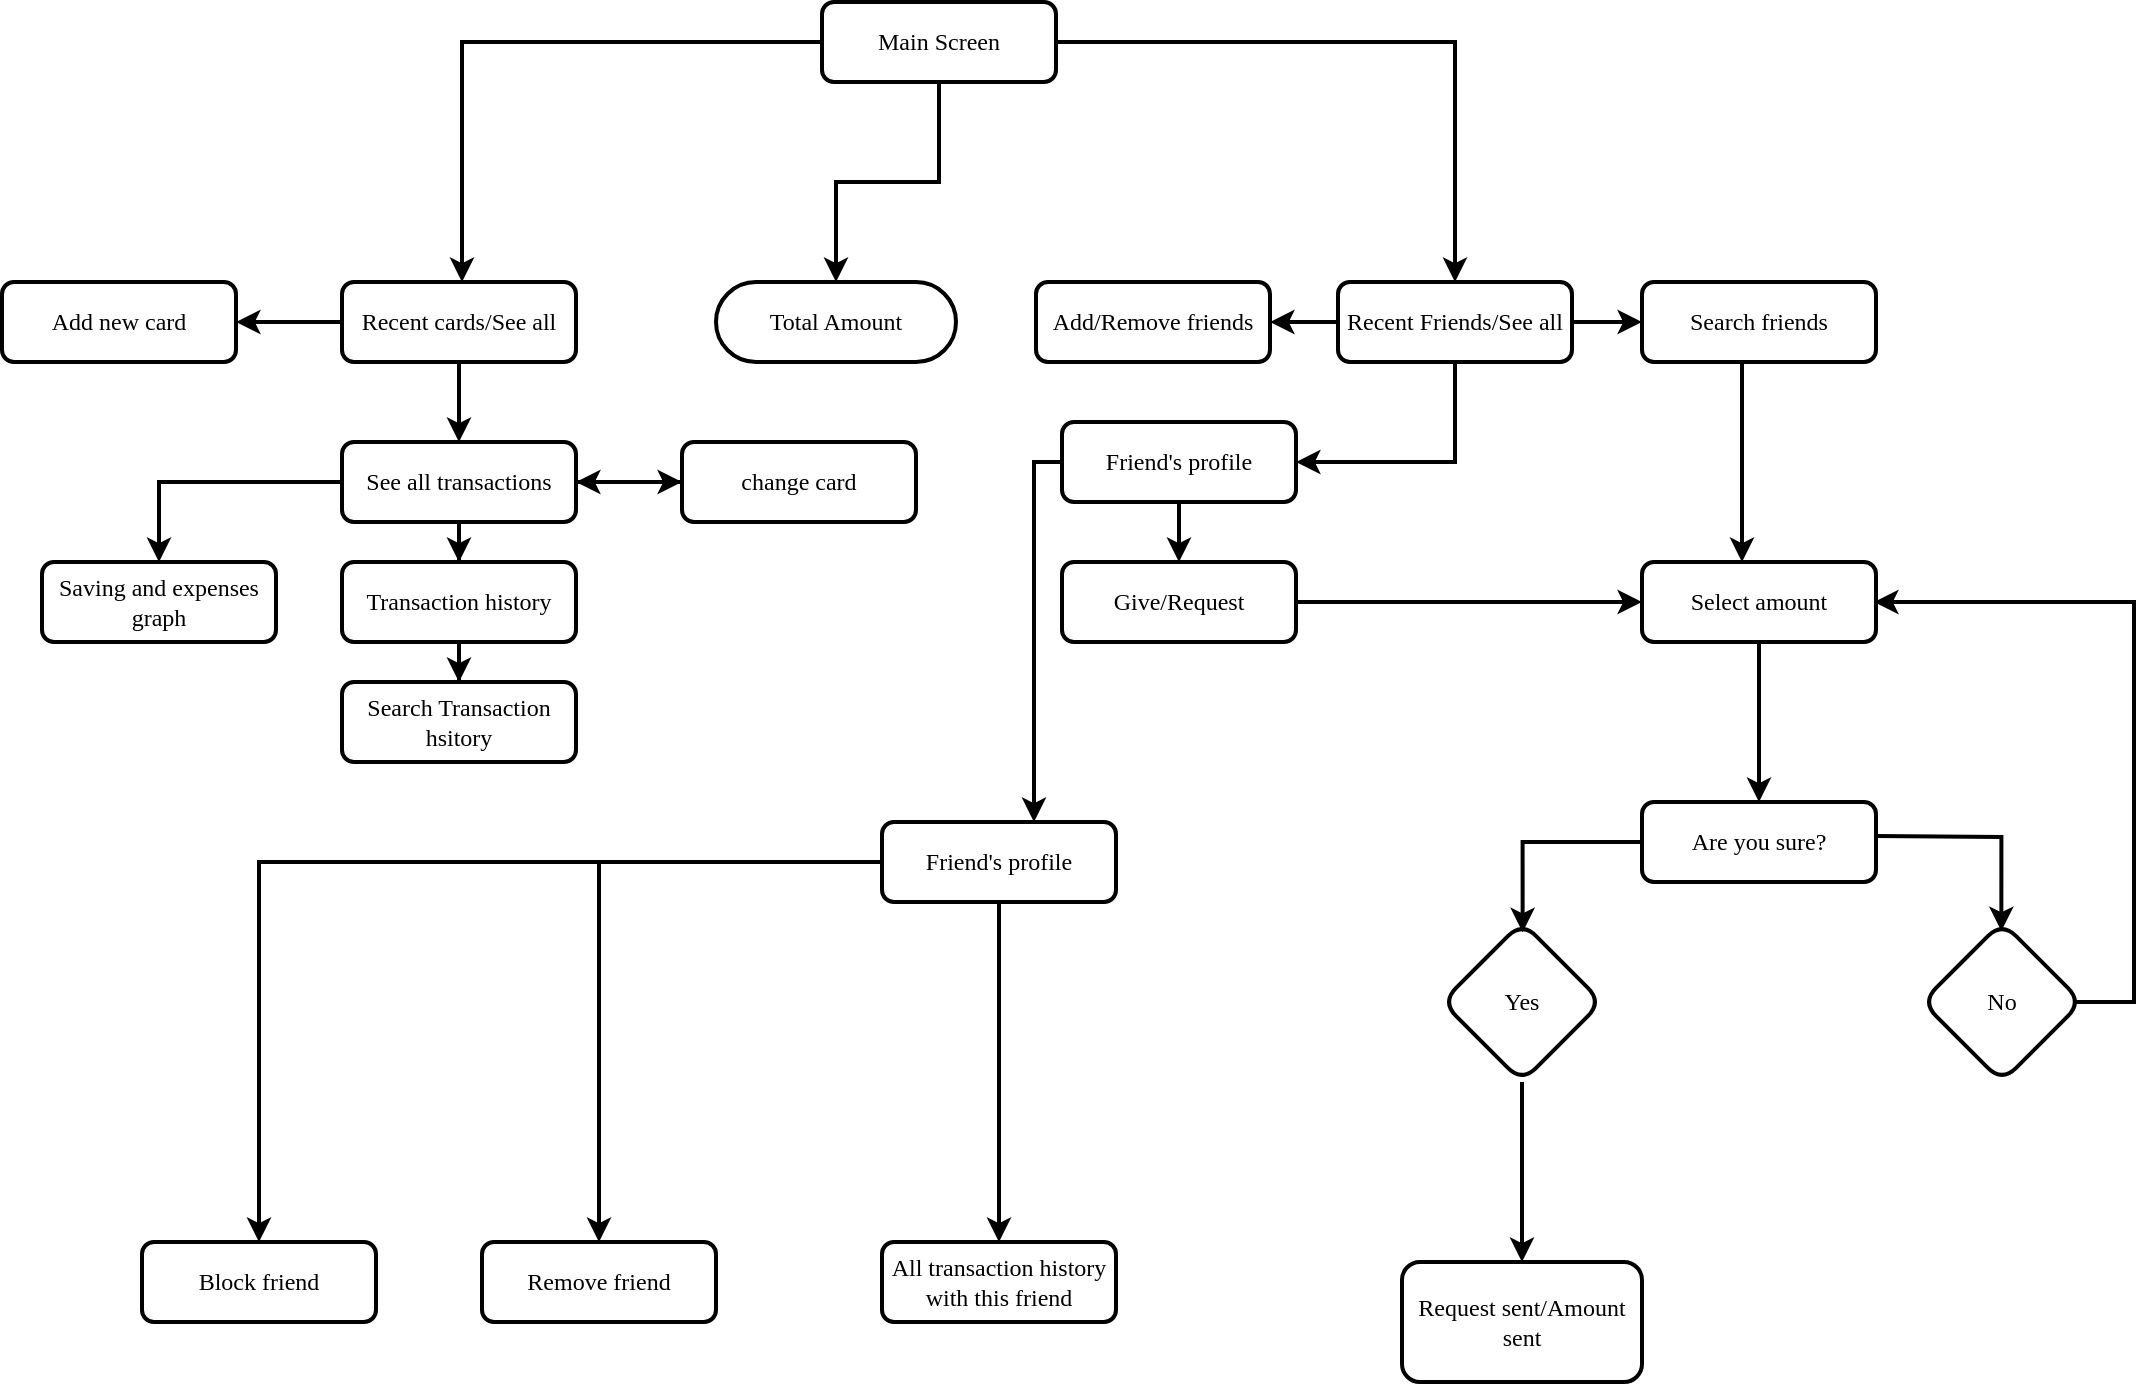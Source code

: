 <mxfile version="20.7.4" type="github">
  <diagram id="hKtsPK7-yvSs29hiWhlE" name="Page-1">
    <mxGraphModel dx="2049" dy="1973" grid="1" gridSize="10" guides="1" tooltips="1" connect="1" arrows="1" fold="1" page="1" pageScale="1" pageWidth="1169" pageHeight="827" math="0" shadow="0">
      <root>
        <mxCell id="0" />
        <mxCell id="1" parent="0" />
        <mxCell id="I_RN4L1O6mb_XSIuqVTv-85" value="" style="edgeStyle=orthogonalEdgeStyle;rounded=0;orthogonalLoop=1;jettySize=auto;html=1;fontFamily=Baloo;fontSource=https%3A%2F%2Ffonts.googleapis.com%2Fcss%3Ffamily%3DBaloo;fontStyle=0;labelBackgroundColor=none;fontColor=default;fillColor=none;strokeWidth=2;" edge="1" parent="1" source="I_RN4L1O6mb_XSIuqVTv-88" target="I_RN4L1O6mb_XSIuqVTv-91">
          <mxGeometry relative="1" as="geometry">
            <Array as="points">
              <mxPoint x="300" y="20" />
            </Array>
          </mxGeometry>
        </mxCell>
        <mxCell id="I_RN4L1O6mb_XSIuqVTv-86" value="" style="edgeStyle=orthogonalEdgeStyle;rounded=0;orthogonalLoop=1;jettySize=auto;html=1;fontFamily=Baloo;fontSource=https%3A%2F%2Ffonts.googleapis.com%2Fcss%3Ffamily%3DBaloo;fontStyle=0;labelBackgroundColor=none;fontColor=default;fillColor=none;strokeWidth=2;" edge="1" parent="1" source="I_RN4L1O6mb_XSIuqVTv-88" target="I_RN4L1O6mb_XSIuqVTv-95">
          <mxGeometry relative="1" as="geometry" />
        </mxCell>
        <mxCell id="I_RN4L1O6mb_XSIuqVTv-87" value="" style="edgeStyle=orthogonalEdgeStyle;rounded=0;orthogonalLoop=1;jettySize=auto;html=1;fontFamily=Baloo;fontSource=https%3A%2F%2Ffonts.googleapis.com%2Fcss%3Ffamily%3DBaloo;fontStyle=0;labelBackgroundColor=none;fontColor=default;fillColor=none;strokeWidth=2;" edge="1" parent="1" source="I_RN4L1O6mb_XSIuqVTv-88" target="I_RN4L1O6mb_XSIuqVTv-129">
          <mxGeometry relative="1" as="geometry" />
        </mxCell>
        <mxCell id="I_RN4L1O6mb_XSIuqVTv-88" value="Main Screen" style="rounded=1;whiteSpace=wrap;html=1;fontSize=12;glass=0;strokeWidth=2;shadow=0;fontFamily=Baloo;fontStyle=0;fontSource=https%3A%2F%2Ffonts.googleapis.com%2Fcss%3Ffamily%3DBaloo;labelBackgroundColor=none;fillColor=none;" vertex="1" parent="1">
          <mxGeometry x="480" width="117" height="40" as="geometry" />
        </mxCell>
        <mxCell id="I_RN4L1O6mb_XSIuqVTv-89" value="" style="edgeStyle=orthogonalEdgeStyle;rounded=0;orthogonalLoop=1;jettySize=auto;html=1;fontFamily=Baloo;fontSource=https%3A%2F%2Ffonts.googleapis.com%2Fcss%3Ffamily%3DBaloo;fontStyle=0;labelBackgroundColor=none;fontColor=default;fillColor=none;strokeWidth=2;" edge="1" parent="1" source="I_RN4L1O6mb_XSIuqVTv-91" target="I_RN4L1O6mb_XSIuqVTv-96">
          <mxGeometry relative="1" as="geometry">
            <Array as="points">
              <mxPoint x="140" y="160" />
            </Array>
          </mxGeometry>
        </mxCell>
        <mxCell id="I_RN4L1O6mb_XSIuqVTv-90" value="" style="edgeStyle=orthogonalEdgeStyle;rounded=0;orthogonalLoop=1;jettySize=auto;html=1;fontFamily=Baloo;fontSource=https%3A%2F%2Ffonts.googleapis.com%2Fcss%3Ffamily%3DBaloo;fontStyle=0;labelBackgroundColor=none;fontColor=default;fillColor=none;strokeWidth=2;" edge="1" parent="1" source="I_RN4L1O6mb_XSIuqVTv-91" target="I_RN4L1O6mb_XSIuqVTv-100">
          <mxGeometry relative="1" as="geometry" />
        </mxCell>
        <mxCell id="I_RN4L1O6mb_XSIuqVTv-91" value="Recent cards/See all" style="rounded=1;whiteSpace=wrap;html=1;fontSize=12;glass=0;strokeWidth=2;shadow=0;fontFamily=Baloo;fontStyle=0;fontSource=https%3A%2F%2Ffonts.googleapis.com%2Fcss%3Ffamily%3DBaloo;labelBackgroundColor=none;fillColor=none;" vertex="1" parent="1">
          <mxGeometry x="240" y="140" width="117" height="40" as="geometry" />
        </mxCell>
        <mxCell id="I_RN4L1O6mb_XSIuqVTv-92" value="" style="edgeStyle=orthogonalEdgeStyle;rounded=0;orthogonalLoop=1;jettySize=auto;html=1;fontFamily=Baloo;fontSource=https%3A%2F%2Ffonts.googleapis.com%2Fcss%3Ffamily%3DBaloo;fontStyle=0;labelBackgroundColor=none;fontColor=default;fillColor=none;strokeWidth=2;" edge="1" parent="1" source="I_RN4L1O6mb_XSIuqVTv-95" target="I_RN4L1O6mb_XSIuqVTv-107">
          <mxGeometry relative="1" as="geometry" />
        </mxCell>
        <mxCell id="I_RN4L1O6mb_XSIuqVTv-93" value="" style="edgeStyle=orthogonalEdgeStyle;rounded=0;orthogonalLoop=1;jettySize=auto;html=1;fontFamily=Baloo;fontSource=https%3A%2F%2Ffonts.googleapis.com%2Fcss%3Ffamily%3DBaloo;fontStyle=0;labelBackgroundColor=none;fontColor=default;fillColor=none;strokeWidth=2;" edge="1" parent="1" source="I_RN4L1O6mb_XSIuqVTv-95" target="I_RN4L1O6mb_XSIuqVTv-109">
          <mxGeometry relative="1" as="geometry" />
        </mxCell>
        <mxCell id="I_RN4L1O6mb_XSIuqVTv-94" value="" style="edgeStyle=orthogonalEdgeStyle;rounded=0;orthogonalLoop=1;jettySize=auto;html=1;fontFamily=Baloo;fontSource=https%3A%2F%2Ffonts.googleapis.com%2Fcss%3Ffamily%3DBaloo;fontStyle=0;labelBackgroundColor=none;fontColor=default;fillColor=none;strokeWidth=2;" edge="1" parent="1" source="I_RN4L1O6mb_XSIuqVTv-95" target="I_RN4L1O6mb_XSIuqVTv-114">
          <mxGeometry relative="1" as="geometry">
            <Array as="points">
              <mxPoint x="796" y="230" />
            </Array>
          </mxGeometry>
        </mxCell>
        <mxCell id="I_RN4L1O6mb_XSIuqVTv-95" value="Recent Friends/See all" style="rounded=1;whiteSpace=wrap;html=1;fontSize=12;glass=0;strokeWidth=2;shadow=0;fontFamily=Baloo;fontStyle=0;fontSource=https%3A%2F%2Ffonts.googleapis.com%2Fcss%3Ffamily%3DBaloo;labelBackgroundColor=none;fillColor=none;" vertex="1" parent="1">
          <mxGeometry x="738" y="140" width="117" height="40" as="geometry" />
        </mxCell>
        <mxCell id="I_RN4L1O6mb_XSIuqVTv-96" value="Add new card" style="rounded=1;whiteSpace=wrap;html=1;fontSize=12;glass=0;strokeWidth=2;shadow=0;fontFamily=Baloo;fontStyle=0;fontSource=https%3A%2F%2Ffonts.googleapis.com%2Fcss%3Ffamily%3DBaloo;labelBackgroundColor=none;fillColor=none;" vertex="1" parent="1">
          <mxGeometry x="70" y="140" width="117" height="40" as="geometry" />
        </mxCell>
        <mxCell id="I_RN4L1O6mb_XSIuqVTv-97" value="" style="edgeStyle=orthogonalEdgeStyle;rounded=0;orthogonalLoop=1;jettySize=auto;html=1;fontFamily=Baloo;fontSource=https%3A%2F%2Ffonts.googleapis.com%2Fcss%3Ffamily%3DBaloo;fontStyle=0;labelBackgroundColor=none;fontColor=default;fillColor=none;strokeWidth=2;" edge="1" parent="1" source="I_RN4L1O6mb_XSIuqVTv-100" target="I_RN4L1O6mb_XSIuqVTv-102">
          <mxGeometry relative="1" as="geometry" />
        </mxCell>
        <mxCell id="I_RN4L1O6mb_XSIuqVTv-98" value="" style="edgeStyle=orthogonalEdgeStyle;rounded=0;orthogonalLoop=1;jettySize=auto;html=1;fontFamily=Baloo;fontSource=https%3A%2F%2Ffonts.googleapis.com%2Fcss%3Ffamily%3DBaloo;fontStyle=0;labelBackgroundColor=none;fontColor=default;fillColor=none;strokeWidth=2;" edge="1" parent="1" source="I_RN4L1O6mb_XSIuqVTv-100" target="I_RN4L1O6mb_XSIuqVTv-103">
          <mxGeometry relative="1" as="geometry" />
        </mxCell>
        <mxCell id="I_RN4L1O6mb_XSIuqVTv-99" value="" style="edgeStyle=orthogonalEdgeStyle;rounded=0;orthogonalLoop=1;jettySize=auto;html=1;fontFamily=Baloo;exitX=1;exitY=0.5;exitDx=0;exitDy=0;fontSource=https%3A%2F%2Ffonts.googleapis.com%2Fcss%3Ffamily%3DBaloo;fontStyle=0;labelBackgroundColor=none;fontColor=default;fillColor=none;strokeWidth=2;" edge="1" parent="1" source="I_RN4L1O6mb_XSIuqVTv-100" target="I_RN4L1O6mb_XSIuqVTv-106">
          <mxGeometry relative="1" as="geometry">
            <mxPoint x="360" y="240" as="sourcePoint" />
          </mxGeometry>
        </mxCell>
        <mxCell id="I_RN4L1O6mb_XSIuqVTv-100" value="See all transactions" style="rounded=1;whiteSpace=wrap;html=1;fontSize=12;glass=0;strokeWidth=2;shadow=0;fontFamily=Baloo;fontStyle=0;fontSource=https%3A%2F%2Ffonts.googleapis.com%2Fcss%3Ffamily%3DBaloo;labelBackgroundColor=none;fillColor=none;" vertex="1" parent="1">
          <mxGeometry x="240" y="220" width="117" height="40" as="geometry" />
        </mxCell>
        <mxCell id="I_RN4L1O6mb_XSIuqVTv-101" value="" style="edgeStyle=orthogonalEdgeStyle;rounded=0;orthogonalLoop=1;jettySize=auto;html=1;fontFamily=Baloo;fontSource=https%3A%2F%2Ffonts.googleapis.com%2Fcss%3Ffamily%3DBaloo;fontStyle=0;labelBackgroundColor=none;fontColor=default;fillColor=none;strokeWidth=2;" edge="1" parent="1" source="I_RN4L1O6mb_XSIuqVTv-102" target="I_RN4L1O6mb_XSIuqVTv-104">
          <mxGeometry relative="1" as="geometry" />
        </mxCell>
        <mxCell id="I_RN4L1O6mb_XSIuqVTv-102" value="Transaction history" style="rounded=1;whiteSpace=wrap;html=1;fontSize=12;glass=0;strokeWidth=2;shadow=0;fontFamily=Baloo;fontStyle=0;fontSource=https%3A%2F%2Ffonts.googleapis.com%2Fcss%3Ffamily%3DBaloo;labelBackgroundColor=none;fillColor=none;" vertex="1" parent="1">
          <mxGeometry x="240" y="280" width="117" height="40" as="geometry" />
        </mxCell>
        <mxCell id="I_RN4L1O6mb_XSIuqVTv-103" value="Saving and expenses graph" style="rounded=1;whiteSpace=wrap;html=1;fontSize=12;glass=0;strokeWidth=2;shadow=0;fontFamily=Baloo;fontStyle=0;fontSource=https%3A%2F%2Ffonts.googleapis.com%2Fcss%3Ffamily%3DBaloo;labelBackgroundColor=none;fillColor=none;" vertex="1" parent="1">
          <mxGeometry x="90" y="280" width="117" height="40" as="geometry" />
        </mxCell>
        <mxCell id="I_RN4L1O6mb_XSIuqVTv-104" value="Search Transaction hsitory" style="rounded=1;whiteSpace=wrap;html=1;fontSize=12;glass=0;strokeWidth=2;shadow=0;fontFamily=Baloo;fontStyle=0;fontSource=https%3A%2F%2Ffonts.googleapis.com%2Fcss%3Ffamily%3DBaloo;labelBackgroundColor=none;fillColor=none;" vertex="1" parent="1">
          <mxGeometry x="240" y="340" width="117" height="40" as="geometry" />
        </mxCell>
        <mxCell id="I_RN4L1O6mb_XSIuqVTv-105" value="" style="edgeStyle=orthogonalEdgeStyle;rounded=0;orthogonalLoop=1;jettySize=auto;html=1;fontFamily=Baloo;fontSource=https%3A%2F%2Ffonts.googleapis.com%2Fcss%3Ffamily%3DBaloo;fontStyle=0;labelBackgroundColor=none;fontColor=default;fillColor=none;strokeWidth=2;" edge="1" parent="1" source="I_RN4L1O6mb_XSIuqVTv-106" target="I_RN4L1O6mb_XSIuqVTv-100">
          <mxGeometry relative="1" as="geometry" />
        </mxCell>
        <mxCell id="I_RN4L1O6mb_XSIuqVTv-106" value="change card" style="rounded=1;whiteSpace=wrap;html=1;fontSize=12;glass=0;strokeWidth=2;shadow=0;fontFamily=Baloo;fontStyle=0;fontSource=https%3A%2F%2Ffonts.googleapis.com%2Fcss%3Ffamily%3DBaloo;labelBackgroundColor=none;fillColor=none;" vertex="1" parent="1">
          <mxGeometry x="410" y="220" width="117" height="40" as="geometry" />
        </mxCell>
        <mxCell id="I_RN4L1O6mb_XSIuqVTv-107" value="Add/Remove friends" style="rounded=1;whiteSpace=wrap;html=1;fontSize=12;glass=0;strokeWidth=2;shadow=0;fontFamily=Baloo;fontStyle=0;fontSource=https%3A%2F%2Ffonts.googleapis.com%2Fcss%3Ffamily%3DBaloo;labelBackgroundColor=none;fillColor=none;" vertex="1" parent="1">
          <mxGeometry x="587" y="140" width="117" height="40" as="geometry" />
        </mxCell>
        <mxCell id="I_RN4L1O6mb_XSIuqVTv-108" value="" style="edgeStyle=orthogonalEdgeStyle;rounded=0;orthogonalLoop=1;jettySize=auto;html=1;fontFamily=Baloo;fontSource=https%3A%2F%2Ffonts.googleapis.com%2Fcss%3Ffamily%3DBaloo;fontStyle=0;labelBackgroundColor=none;fontColor=default;fillColor=none;strokeWidth=2;" edge="1" parent="1" source="I_RN4L1O6mb_XSIuqVTv-109" target="I_RN4L1O6mb_XSIuqVTv-111">
          <mxGeometry relative="1" as="geometry">
            <Array as="points">
              <mxPoint x="940" y="250" />
              <mxPoint x="940" y="250" />
            </Array>
          </mxGeometry>
        </mxCell>
        <mxCell id="I_RN4L1O6mb_XSIuqVTv-109" value="Search friends" style="rounded=1;whiteSpace=wrap;html=1;fontSize=12;glass=0;strokeWidth=2;shadow=0;fontFamily=Baloo;fontStyle=0;fontSource=https%3A%2F%2Ffonts.googleapis.com%2Fcss%3Ffamily%3DBaloo;labelBackgroundColor=none;fillColor=none;" vertex="1" parent="1">
          <mxGeometry x="890" y="140" width="117" height="40" as="geometry" />
        </mxCell>
        <mxCell id="I_RN4L1O6mb_XSIuqVTv-110" value="" style="edgeStyle=orthogonalEdgeStyle;rounded=0;orthogonalLoop=1;jettySize=auto;html=1;fontFamily=Baloo;fontSource=https%3A%2F%2Ffonts.googleapis.com%2Fcss%3Ffamily%3DBaloo;fontStyle=0;labelBackgroundColor=none;fontColor=default;fillColor=none;strokeWidth=2;" edge="1" parent="1" source="I_RN4L1O6mb_XSIuqVTv-111" target="I_RN4L1O6mb_XSIuqVTv-117">
          <mxGeometry relative="1" as="geometry" />
        </mxCell>
        <mxCell id="I_RN4L1O6mb_XSIuqVTv-111" value="Select amount" style="rounded=1;whiteSpace=wrap;html=1;fontSize=12;glass=0;strokeWidth=2;shadow=0;fontFamily=Baloo;fontStyle=0;fontSource=https%3A%2F%2Ffonts.googleapis.com%2Fcss%3Ffamily%3DBaloo;labelBackgroundColor=none;fillColor=none;" vertex="1" parent="1">
          <mxGeometry x="890" y="280" width="117" height="40" as="geometry" />
        </mxCell>
        <mxCell id="I_RN4L1O6mb_XSIuqVTv-112" value="" style="edgeStyle=orthogonalEdgeStyle;rounded=0;orthogonalLoop=1;jettySize=auto;html=1;fontFamily=Baloo;fontSource=https%3A%2F%2Ffonts.googleapis.com%2Fcss%3Ffamily%3DBaloo;fontStyle=0;labelBackgroundColor=none;fontColor=default;fillColor=none;strokeWidth=2;" edge="1" parent="1" source="I_RN4L1O6mb_XSIuqVTv-114" target="I_RN4L1O6mb_XSIuqVTv-126">
          <mxGeometry relative="1" as="geometry">
            <Array as="points">
              <mxPoint x="586" y="230" />
            </Array>
          </mxGeometry>
        </mxCell>
        <mxCell id="I_RN4L1O6mb_XSIuqVTv-113" value="" style="edgeStyle=orthogonalEdgeStyle;rounded=0;orthogonalLoop=1;jettySize=auto;html=1;strokeWidth=2;" edge="1" parent="1" source="I_RN4L1O6mb_XSIuqVTv-114" target="I_RN4L1O6mb_XSIuqVTv-128">
          <mxGeometry relative="1" as="geometry" />
        </mxCell>
        <mxCell id="I_RN4L1O6mb_XSIuqVTv-114" value="Friend&#39;s profile" style="rounded=1;whiteSpace=wrap;html=1;fontSize=12;glass=0;strokeWidth=2;shadow=0;fontFamily=Baloo;fontStyle=0;fontSource=https%3A%2F%2Ffonts.googleapis.com%2Fcss%3Ffamily%3DBaloo;labelBackgroundColor=none;fillColor=none;" vertex="1" parent="1">
          <mxGeometry x="600" y="210" width="117" height="40" as="geometry" />
        </mxCell>
        <mxCell id="I_RN4L1O6mb_XSIuqVTv-115" value="" style="edgeStyle=orthogonalEdgeStyle;rounded=0;orthogonalLoop=1;jettySize=auto;html=1;fontFamily=Baloo;entryX=0.504;entryY=0.064;entryDx=0;entryDy=0;entryPerimeter=0;fontSource=https%3A%2F%2Ffonts.googleapis.com%2Fcss%3Ffamily%3DBaloo;fontStyle=0;labelBackgroundColor=none;fontColor=default;fillColor=none;strokeWidth=2;" edge="1" parent="1" source="I_RN4L1O6mb_XSIuqVTv-117" target="I_RN4L1O6mb_XSIuqVTv-119">
          <mxGeometry relative="1" as="geometry" />
        </mxCell>
        <mxCell id="I_RN4L1O6mb_XSIuqVTv-116" value="" style="edgeStyle=orthogonalEdgeStyle;rounded=0;orthogonalLoop=1;jettySize=auto;html=1;fontFamily=Baloo;entryX=0.496;entryY=0.057;entryDx=0;entryDy=0;entryPerimeter=0;fontSource=https%3A%2F%2Ffonts.googleapis.com%2Fcss%3Ffamily%3DBaloo;fontStyle=0;labelBackgroundColor=none;fontColor=default;fillColor=none;strokeWidth=2;" edge="1" parent="1" target="I_RN4L1O6mb_XSIuqVTv-121">
          <mxGeometry relative="1" as="geometry">
            <mxPoint x="1007" y="417" as="sourcePoint" />
            <mxPoint x="1070" y="457" as="targetPoint" />
          </mxGeometry>
        </mxCell>
        <mxCell id="I_RN4L1O6mb_XSIuqVTv-117" value="Are you sure?" style="rounded=1;whiteSpace=wrap;html=1;fontSize=12;glass=0;strokeWidth=2;shadow=0;fontFamily=Baloo;fontStyle=0;fontSource=https%3A%2F%2Ffonts.googleapis.com%2Fcss%3Ffamily%3DBaloo;labelBackgroundColor=none;fillColor=none;" vertex="1" parent="1">
          <mxGeometry x="890" y="400" width="117" height="40" as="geometry" />
        </mxCell>
        <mxCell id="I_RN4L1O6mb_XSIuqVTv-118" value="" style="edgeStyle=orthogonalEdgeStyle;rounded=0;orthogonalLoop=1;jettySize=auto;html=1;fontFamily=Baloo;fontSource=https%3A%2F%2Ffonts.googleapis.com%2Fcss%3Ffamily%3DBaloo;fontStyle=0;labelBackgroundColor=none;fontColor=default;fillColor=none;strokeWidth=2;" edge="1" parent="1" source="I_RN4L1O6mb_XSIuqVTv-119" target="I_RN4L1O6mb_XSIuqVTv-122">
          <mxGeometry relative="1" as="geometry" />
        </mxCell>
        <mxCell id="I_RN4L1O6mb_XSIuqVTv-119" value="Yes" style="rhombus;whiteSpace=wrap;html=1;fontFamily=Baloo;rounded=1;glass=0;strokeWidth=2;shadow=0;fontStyle=0;fontSource=https%3A%2F%2Ffonts.googleapis.com%2Fcss%3Ffamily%3DBaloo;labelBackgroundColor=none;fillColor=none;" vertex="1" parent="1">
          <mxGeometry x="790" y="460" width="80" height="80" as="geometry" />
        </mxCell>
        <mxCell id="I_RN4L1O6mb_XSIuqVTv-120" style="edgeStyle=orthogonalEdgeStyle;rounded=0;orthogonalLoop=1;jettySize=auto;html=1;fontFamily=Baloo;fontSource=https%3A%2F%2Ffonts.googleapis.com%2Fcss%3Ffamily%3DBaloo;fontStyle=0;labelBackgroundColor=none;fontColor=default;fillColor=none;strokeWidth=2;" edge="1" parent="1">
          <mxGeometry relative="1" as="geometry">
            <mxPoint x="1106" y="500.0" as="sourcePoint" />
            <mxPoint x="1006" y="300" as="targetPoint" />
            <Array as="points">
              <mxPoint x="1136" y="500" />
              <mxPoint x="1136" y="300" />
            </Array>
          </mxGeometry>
        </mxCell>
        <mxCell id="I_RN4L1O6mb_XSIuqVTv-121" value="No" style="rhombus;whiteSpace=wrap;html=1;fontFamily=Baloo;rounded=1;glass=0;strokeWidth=2;shadow=0;fontStyle=0;fontSource=https%3A%2F%2Ffonts.googleapis.com%2Fcss%3Ffamily%3DBaloo;labelBackgroundColor=none;fillColor=none;" vertex="1" parent="1">
          <mxGeometry x="1030" y="460" width="80" height="80" as="geometry" />
        </mxCell>
        <mxCell id="I_RN4L1O6mb_XSIuqVTv-122" value="Request sent/Amount sent" style="whiteSpace=wrap;html=1;fontFamily=Baloo;rounded=1;glass=0;strokeWidth=2;shadow=0;fontStyle=0;fontSource=https%3A%2F%2Ffonts.googleapis.com%2Fcss%3Ffamily%3DBaloo;labelBackgroundColor=none;fillColor=none;" vertex="1" parent="1">
          <mxGeometry x="770" y="630" width="120" height="60" as="geometry" />
        </mxCell>
        <mxCell id="I_RN4L1O6mb_XSIuqVTv-123" value="" style="edgeStyle=orthogonalEdgeStyle;rounded=0;orthogonalLoop=1;jettySize=auto;html=1;fontFamily=Baloo;fontSource=https%3A%2F%2Ffonts.googleapis.com%2Fcss%3Ffamily%3DBaloo;fontStyle=0;labelBackgroundColor=none;fontColor=default;fillColor=none;strokeWidth=2;" edge="1" parent="1" source="I_RN4L1O6mb_XSIuqVTv-126" target="I_RN4L1O6mb_XSIuqVTv-130">
          <mxGeometry relative="1" as="geometry" />
        </mxCell>
        <mxCell id="I_RN4L1O6mb_XSIuqVTv-124" value="" style="edgeStyle=orthogonalEdgeStyle;rounded=0;orthogonalLoop=1;jettySize=auto;html=1;fontFamily=Baloo;fontSource=https%3A%2F%2Ffonts.googleapis.com%2Fcss%3Ffamily%3DBaloo;fontStyle=0;labelBackgroundColor=none;fontColor=default;fillColor=none;strokeWidth=2;" edge="1" parent="1" source="I_RN4L1O6mb_XSIuqVTv-126" target="I_RN4L1O6mb_XSIuqVTv-131">
          <mxGeometry relative="1" as="geometry" />
        </mxCell>
        <mxCell id="I_RN4L1O6mb_XSIuqVTv-125" value="" style="edgeStyle=orthogonalEdgeStyle;rounded=0;orthogonalLoop=1;jettySize=auto;html=1;fontFamily=Baloo;fontSource=https%3A%2F%2Ffonts.googleapis.com%2Fcss%3Ffamily%3DBaloo;fontStyle=0;labelBackgroundColor=none;fontColor=default;fillColor=none;strokeWidth=2;" edge="1" parent="1" source="I_RN4L1O6mb_XSIuqVTv-126" target="I_RN4L1O6mb_XSIuqVTv-132">
          <mxGeometry relative="1" as="geometry" />
        </mxCell>
        <mxCell id="I_RN4L1O6mb_XSIuqVTv-126" value="Friend&#39;s profile" style="rounded=1;whiteSpace=wrap;html=1;fontSize=12;glass=0;strokeWidth=2;shadow=0;fontFamily=Baloo;fontStyle=0;fontSource=https%3A%2F%2Ffonts.googleapis.com%2Fcss%3Ffamily%3DBaloo;labelBackgroundColor=none;fillColor=none;" vertex="1" parent="1">
          <mxGeometry x="510" y="410" width="117" height="40" as="geometry" />
        </mxCell>
        <mxCell id="I_RN4L1O6mb_XSIuqVTv-127" style="edgeStyle=orthogonalEdgeStyle;rounded=0;orthogonalLoop=1;jettySize=auto;html=1;entryX=0;entryY=0.5;entryDx=0;entryDy=0;strokeWidth=2;" edge="1" parent="1" source="I_RN4L1O6mb_XSIuqVTv-128" target="I_RN4L1O6mb_XSIuqVTv-111">
          <mxGeometry relative="1" as="geometry" />
        </mxCell>
        <mxCell id="I_RN4L1O6mb_XSIuqVTv-128" value="Give/Request" style="rounded=1;whiteSpace=wrap;html=1;fontSize=12;glass=0;strokeWidth=2;shadow=0;fontFamily=Baloo;fontStyle=0;fontSource=https%3A%2F%2Ffonts.googleapis.com%2Fcss%3Ffamily%3DBaloo;labelBackgroundColor=none;fillColor=none;" vertex="1" parent="1">
          <mxGeometry x="600" y="280" width="117" height="40" as="geometry" />
        </mxCell>
        <mxCell id="I_RN4L1O6mb_XSIuqVTv-129" value="Total Amount" style="rounded=1;whiteSpace=wrap;html=1;fontSize=12;glass=0;strokeWidth=2;shadow=0;fontFamily=Baloo;fontStyle=0;arcSize=50;fontSource=https%3A%2F%2Ffonts.googleapis.com%2Fcss%3Ffamily%3DBaloo;labelBackgroundColor=none;fillColor=none;" vertex="1" parent="1">
          <mxGeometry x="427" y="140" width="120" height="40" as="geometry" />
        </mxCell>
        <mxCell id="I_RN4L1O6mb_XSIuqVTv-130" value="All transaction history with this friend&lt;br&gt;" style="rounded=1;whiteSpace=wrap;html=1;fontSize=12;glass=0;strokeWidth=2;shadow=0;fontFamily=Baloo;fontStyle=0;fontSource=https%3A%2F%2Ffonts.googleapis.com%2Fcss%3Ffamily%3DBaloo;labelBackgroundColor=none;fillColor=none;" vertex="1" parent="1">
          <mxGeometry x="510" y="620" width="117" height="40" as="geometry" />
        </mxCell>
        <mxCell id="I_RN4L1O6mb_XSIuqVTv-131" value="Block friend" style="rounded=1;whiteSpace=wrap;html=1;fontSize=12;glass=0;strokeWidth=2;shadow=0;fontFamily=Baloo;fontStyle=0;fontSource=https%3A%2F%2Ffonts.googleapis.com%2Fcss%3Ffamily%3DBaloo;labelBackgroundColor=none;fillColor=none;" vertex="1" parent="1">
          <mxGeometry x="140" y="620" width="117" height="40" as="geometry" />
        </mxCell>
        <mxCell id="I_RN4L1O6mb_XSIuqVTv-132" value="Remove friend" style="rounded=1;whiteSpace=wrap;html=1;fontSize=12;glass=0;strokeWidth=2;shadow=0;fontFamily=Baloo;fontStyle=0;fontSource=https%3A%2F%2Ffonts.googleapis.com%2Fcss%3Ffamily%3DBaloo;labelBackgroundColor=none;fillColor=none;" vertex="1" parent="1">
          <mxGeometry x="310" y="620" width="117" height="40" as="geometry" />
        </mxCell>
      </root>
    </mxGraphModel>
  </diagram>
</mxfile>
